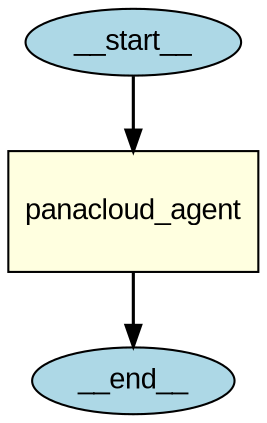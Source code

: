 
    digraph G {
        graph [splines=true];
        node [fontname="Arial"];
        edge [penwidth=1.5];
    "__start__" [label="__start__", shape=ellipse, style=filled, fillcolor=lightblue, width=0.5, height=0.3];"__end__" [label="__end__", shape=ellipse, style=filled, fillcolor=lightblue, width=0.5, height=0.3];"panacloud_agent" [label="panacloud_agent", shape=box, style=filled, fillcolor=lightyellow, width=1.5, height=0.8];"__start__" -> "panacloud_agent";"panacloud_agent" -> "__end__";}
